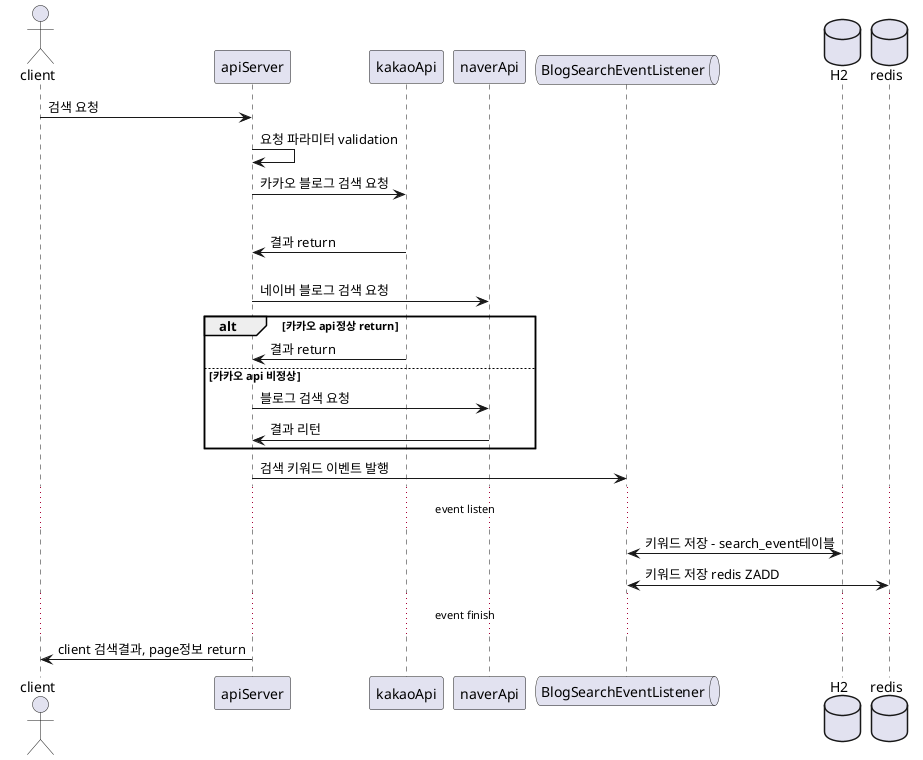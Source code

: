 @startuml

actor client
participant apiServer
participant kakaoApi
participant naverApi
queue BlogSearchEventListener
database H2
database redis

client -> apiServer: 검색 요청

apiServer -> apiServer : 요청 파라미터 validation

apiServer -> kakaoApi : 카카오 블로그 검색 요청

alt successful case

    kakaoApi -> apiServer: 결과 return

else kakak api 통신 실패시

    apiServer -> naverApi: 네이버 블로그 검색 요청


alt 카카오 api정상 return
    kakaoApi -> apiServer: 결과 return

else 카카오 api 비정상
    apiServer -> naverApi: 블로그 검색 요청
    naverApi -> apiServer: 결과 리턴
end

apiServer -> BlogSearchEventListener: 검색 키워드 이벤트 발행

... event listen ...
BlogSearchEventListener <-> H2 : 키워드 저장 - search_event테이블
BlogSearchEventListener <-> redis : 키워드 저장 redis ZADD
... event finish ...

apiServer -> client : client 검색결과, page정보 return
@enduml